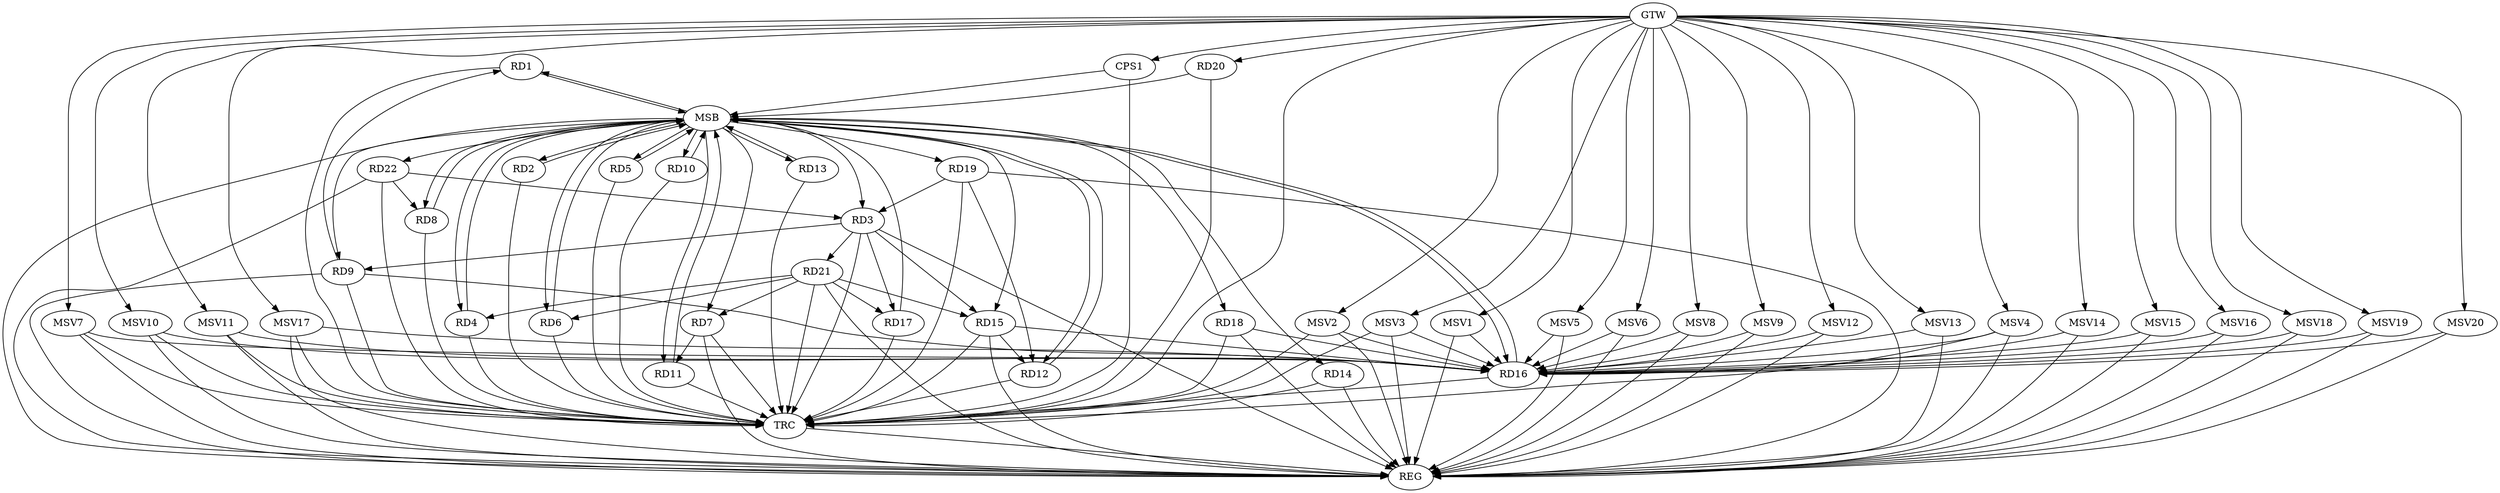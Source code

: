 strict digraph G {
  RD1 [ label="RD1" ];
  RD2 [ label="RD2" ];
  RD3 [ label="RD3" ];
  RD4 [ label="RD4" ];
  RD5 [ label="RD5" ];
  RD6 [ label="RD6" ];
  RD7 [ label="RD7" ];
  RD8 [ label="RD8" ];
  RD9 [ label="RD9" ];
  RD10 [ label="RD10" ];
  RD11 [ label="RD11" ];
  RD12 [ label="RD12" ];
  RD13 [ label="RD13" ];
  RD14 [ label="RD14" ];
  RD15 [ label="RD15" ];
  RD16 [ label="RD16" ];
  RD17 [ label="RD17" ];
  RD18 [ label="RD18" ];
  RD19 [ label="RD19" ];
  RD20 [ label="RD20" ];
  RD21 [ label="RD21" ];
  RD22 [ label="RD22" ];
  CPS1 [ label="CPS1" ];
  GTW [ label="GTW" ];
  REG [ label="REG" ];
  MSB [ label="MSB" ];
  TRC [ label="TRC" ];
  MSV1 [ label="MSV1" ];
  MSV2 [ label="MSV2" ];
  MSV3 [ label="MSV3" ];
  MSV4 [ label="MSV4" ];
  MSV5 [ label="MSV5" ];
  MSV6 [ label="MSV6" ];
  MSV7 [ label="MSV7" ];
  MSV8 [ label="MSV8" ];
  MSV9 [ label="MSV9" ];
  MSV10 [ label="MSV10" ];
  MSV11 [ label="MSV11" ];
  MSV12 [ label="MSV12" ];
  MSV13 [ label="MSV13" ];
  MSV14 [ label="MSV14" ];
  MSV15 [ label="MSV15" ];
  MSV16 [ label="MSV16" ];
  MSV17 [ label="MSV17" ];
  MSV18 [ label="MSV18" ];
  MSV19 [ label="MSV19" ];
  MSV20 [ label="MSV20" ];
  RD9 -> RD1;
  RD3 -> RD9;
  RD3 -> RD15;
  RD3 -> RD17;
  RD19 -> RD3;
  RD3 -> RD21;
  RD22 -> RD3;
  RD21 -> RD4;
  RD21 -> RD6;
  RD7 -> RD11;
  RD21 -> RD7;
  RD22 -> RD8;
  RD9 -> RD16;
  RD15 -> RD12;
  RD19 -> RD12;
  RD15 -> RD16;
  RD21 -> RD15;
  RD18 -> RD16;
  RD21 -> RD17;
  GTW -> RD20;
  GTW -> CPS1;
  RD3 -> REG;
  RD7 -> REG;
  RD9 -> REG;
  RD14 -> REG;
  RD15 -> REG;
  RD18 -> REG;
  RD19 -> REG;
  RD21 -> REG;
  RD22 -> REG;
  RD1 -> MSB;
  MSB -> RD10;
  MSB -> RD12;
  MSB -> RD16;
  MSB -> REG;
  RD2 -> MSB;
  MSB -> RD22;
  RD4 -> MSB;
  MSB -> RD7;
  RD5 -> MSB;
  MSB -> RD2;
  MSB -> RD6;
  MSB -> RD13;
  MSB -> RD15;
  RD6 -> MSB;
  MSB -> RD1;
  RD8 -> MSB;
  RD10 -> MSB;
  MSB -> RD3;
  MSB -> RD8;
  RD11 -> MSB;
  RD12 -> MSB;
  MSB -> RD4;
  RD13 -> MSB;
  MSB -> RD9;
  MSB -> RD14;
  RD16 -> MSB;
  MSB -> RD5;
  MSB -> RD11;
  MSB -> RD18;
  RD17 -> MSB;
  RD20 -> MSB;
  CPS1 -> MSB;
  MSB -> RD19;
  RD1 -> TRC;
  RD2 -> TRC;
  RD3 -> TRC;
  RD4 -> TRC;
  RD5 -> TRC;
  RD6 -> TRC;
  RD7 -> TRC;
  RD8 -> TRC;
  RD9 -> TRC;
  RD10 -> TRC;
  RD11 -> TRC;
  RD12 -> TRC;
  RD13 -> TRC;
  RD14 -> TRC;
  RD15 -> TRC;
  RD16 -> TRC;
  RD17 -> TRC;
  RD18 -> TRC;
  RD19 -> TRC;
  RD20 -> TRC;
  RD21 -> TRC;
  RD22 -> TRC;
  CPS1 -> TRC;
  GTW -> TRC;
  TRC -> REG;
  MSV1 -> RD16;
  MSV2 -> RD16;
  MSV3 -> RD16;
  MSV4 -> RD16;
  GTW -> MSV1;
  MSV1 -> REG;
  GTW -> MSV2;
  MSV2 -> REG;
  MSV2 -> TRC;
  GTW -> MSV3;
  MSV3 -> REG;
  MSV3 -> TRC;
  GTW -> MSV4;
  MSV4 -> REG;
  MSV4 -> TRC;
  MSV5 -> RD16;
  MSV6 -> RD16;
  GTW -> MSV5;
  MSV5 -> REG;
  GTW -> MSV6;
  MSV6 -> REG;
  MSV7 -> RD16;
  MSV8 -> RD16;
  GTW -> MSV7;
  MSV7 -> REG;
  MSV7 -> TRC;
  GTW -> MSV8;
  MSV8 -> REG;
  MSV9 -> RD16;
  GTW -> MSV9;
  MSV9 -> REG;
  MSV10 -> RD16;
  GTW -> MSV10;
  MSV10 -> REG;
  MSV10 -> TRC;
  MSV11 -> RD16;
  GTW -> MSV11;
  MSV11 -> REG;
  MSV11 -> TRC;
  MSV12 -> RD16;
  GTW -> MSV12;
  MSV12 -> REG;
  MSV13 -> RD16;
  GTW -> MSV13;
  MSV13 -> REG;
  MSV14 -> RD16;
  GTW -> MSV14;
  MSV14 -> REG;
  MSV15 -> RD16;
  GTW -> MSV15;
  MSV15 -> REG;
  MSV16 -> RD16;
  MSV17 -> RD16;
  MSV18 -> RD16;
  GTW -> MSV16;
  MSV16 -> REG;
  GTW -> MSV17;
  MSV17 -> REG;
  MSV17 -> TRC;
  GTW -> MSV18;
  MSV18 -> REG;
  MSV19 -> RD16;
  MSV20 -> RD16;
  GTW -> MSV19;
  MSV19 -> REG;
  GTW -> MSV20;
  MSV20 -> REG;
}
